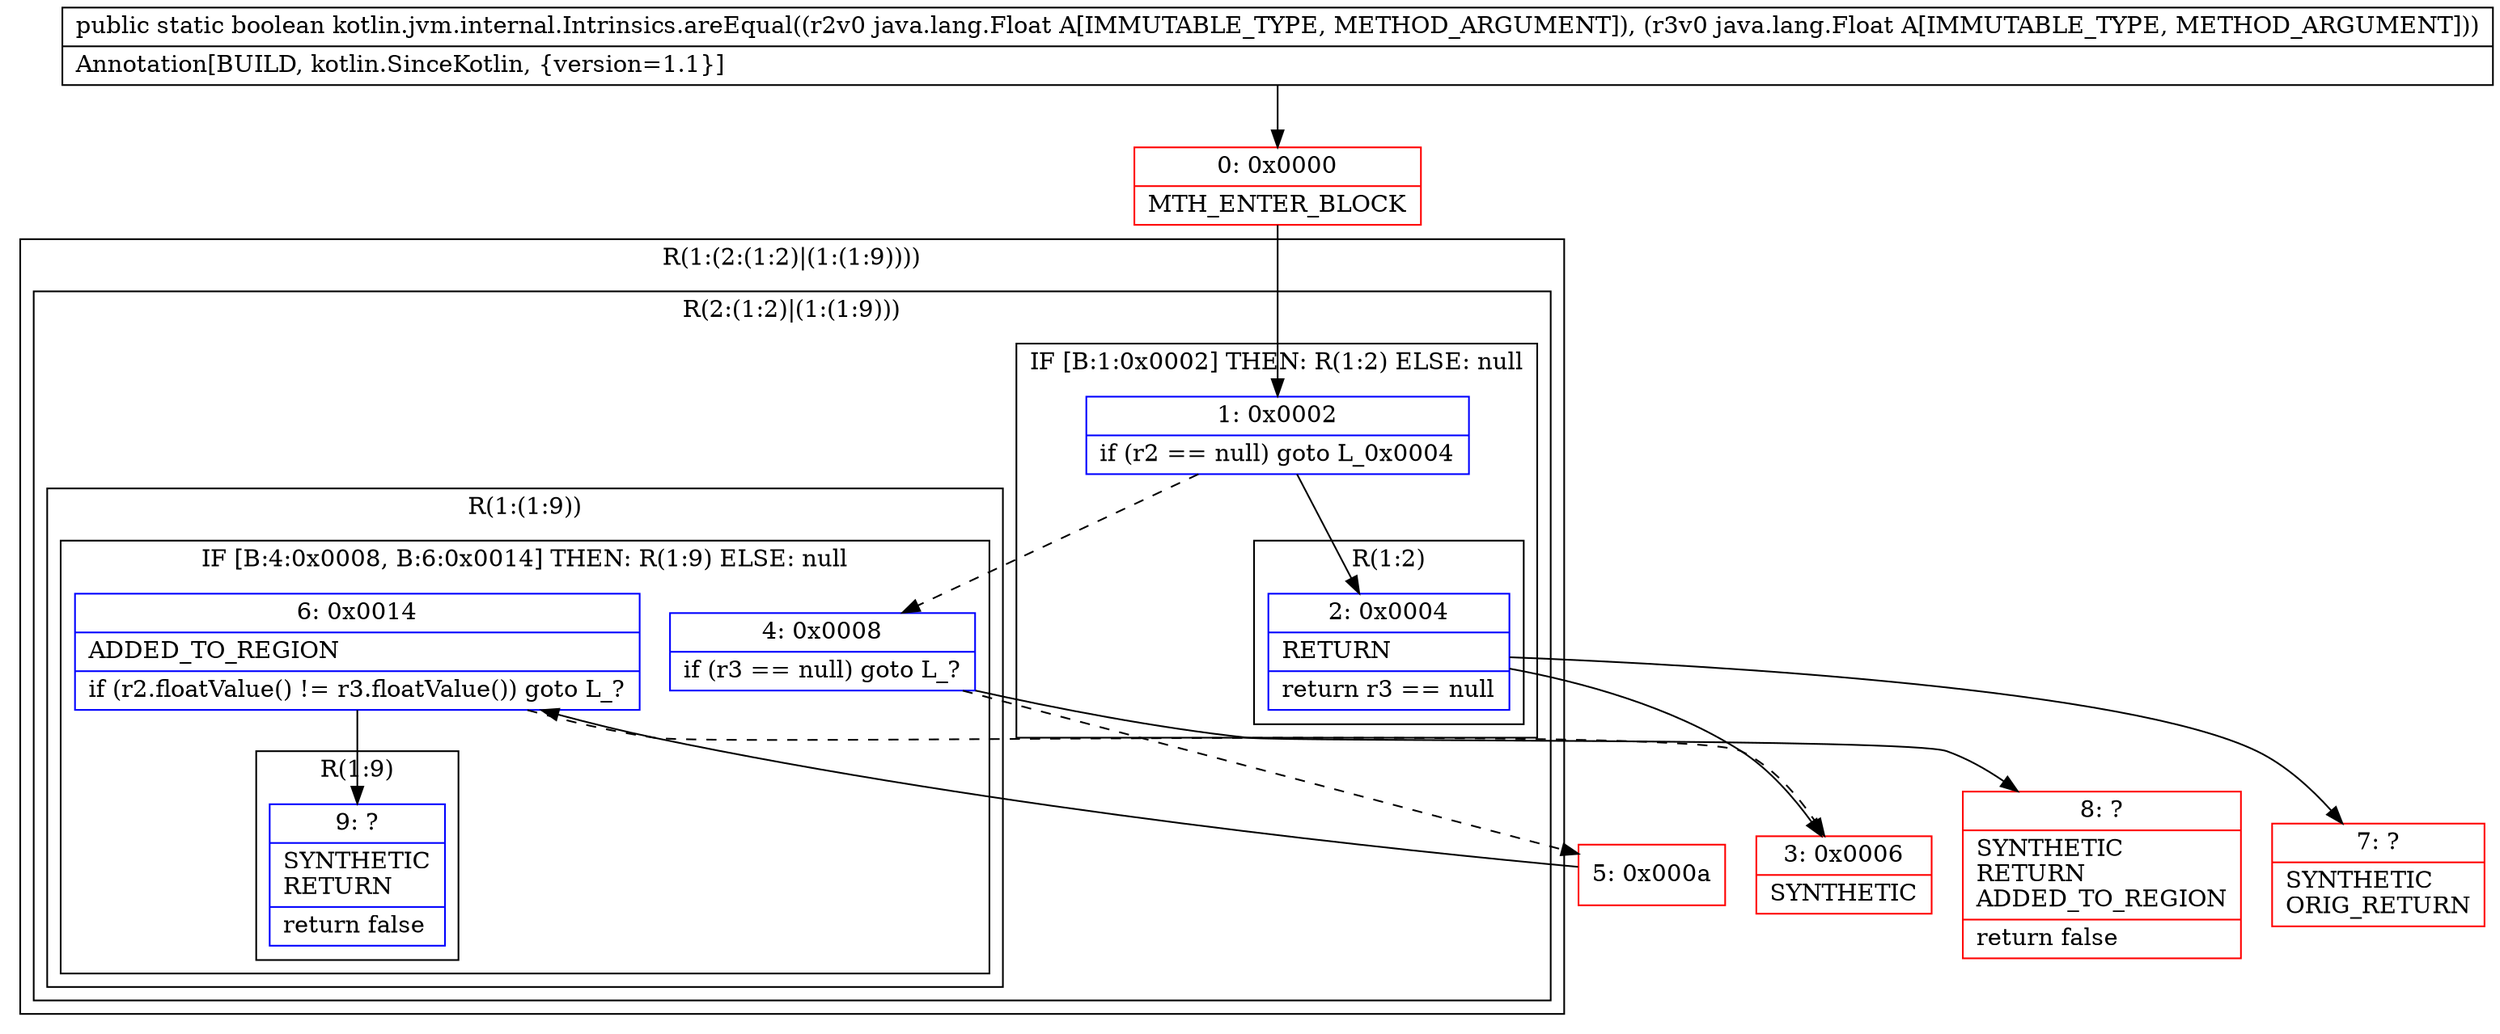 digraph "CFG forkotlin.jvm.internal.Intrinsics.areEqual(Ljava\/lang\/Float;Ljava\/lang\/Float;)Z" {
subgraph cluster_Region_2130179273 {
label = "R(1:(2:(1:2)|(1:(1:9))))";
node [shape=record,color=blue];
subgraph cluster_Region_1194074863 {
label = "R(2:(1:2)|(1:(1:9)))";
node [shape=record,color=blue];
subgraph cluster_IfRegion_1740952442 {
label = "IF [B:1:0x0002] THEN: R(1:2) ELSE: null";
node [shape=record,color=blue];
Node_1 [shape=record,label="{1\:\ 0x0002|if (r2 == null) goto L_0x0004\l}"];
subgraph cluster_Region_1093434994 {
label = "R(1:2)";
node [shape=record,color=blue];
Node_2 [shape=record,label="{2\:\ 0x0004|RETURN\l|return r3 == null\l}"];
}
}
subgraph cluster_Region_3967778 {
label = "R(1:(1:9))";
node [shape=record,color=blue];
subgraph cluster_IfRegion_648149648 {
label = "IF [B:4:0x0008, B:6:0x0014] THEN: R(1:9) ELSE: null";
node [shape=record,color=blue];
Node_4 [shape=record,label="{4\:\ 0x0008|if (r3 == null) goto L_?\l}"];
Node_6 [shape=record,label="{6\:\ 0x0014|ADDED_TO_REGION\l|if (r2.floatValue() != r3.floatValue()) goto L_?\l}"];
subgraph cluster_Region_1732223549 {
label = "R(1:9)";
node [shape=record,color=blue];
Node_9 [shape=record,label="{9\:\ ?|SYNTHETIC\lRETURN\l|return false\l}"];
}
}
}
}
}
Node_0 [shape=record,color=red,label="{0\:\ 0x0000|MTH_ENTER_BLOCK\l}"];
Node_3 [shape=record,color=red,label="{3\:\ 0x0006|SYNTHETIC\l}"];
Node_5 [shape=record,color=red,label="{5\:\ 0x000a}"];
Node_7 [shape=record,color=red,label="{7\:\ ?|SYNTHETIC\lORIG_RETURN\l}"];
Node_8 [shape=record,color=red,label="{8\:\ ?|SYNTHETIC\lRETURN\lADDED_TO_REGION\l|return false\l}"];
MethodNode[shape=record,label="{public static boolean kotlin.jvm.internal.Intrinsics.areEqual((r2v0 java.lang.Float A[IMMUTABLE_TYPE, METHOD_ARGUMENT]), (r3v0 java.lang.Float A[IMMUTABLE_TYPE, METHOD_ARGUMENT]))  | Annotation[BUILD, kotlin.SinceKotlin, \{version=1.1\}]\l}"];
MethodNode -> Node_0;
Node_1 -> Node_2;
Node_1 -> Node_4[style=dashed];
Node_2 -> Node_3;
Node_2 -> Node_7;
Node_4 -> Node_5[style=dashed];
Node_4 -> Node_8;
Node_6 -> Node_3[style=dashed];
Node_6 -> Node_9;
Node_0 -> Node_1;
Node_5 -> Node_6;
}

